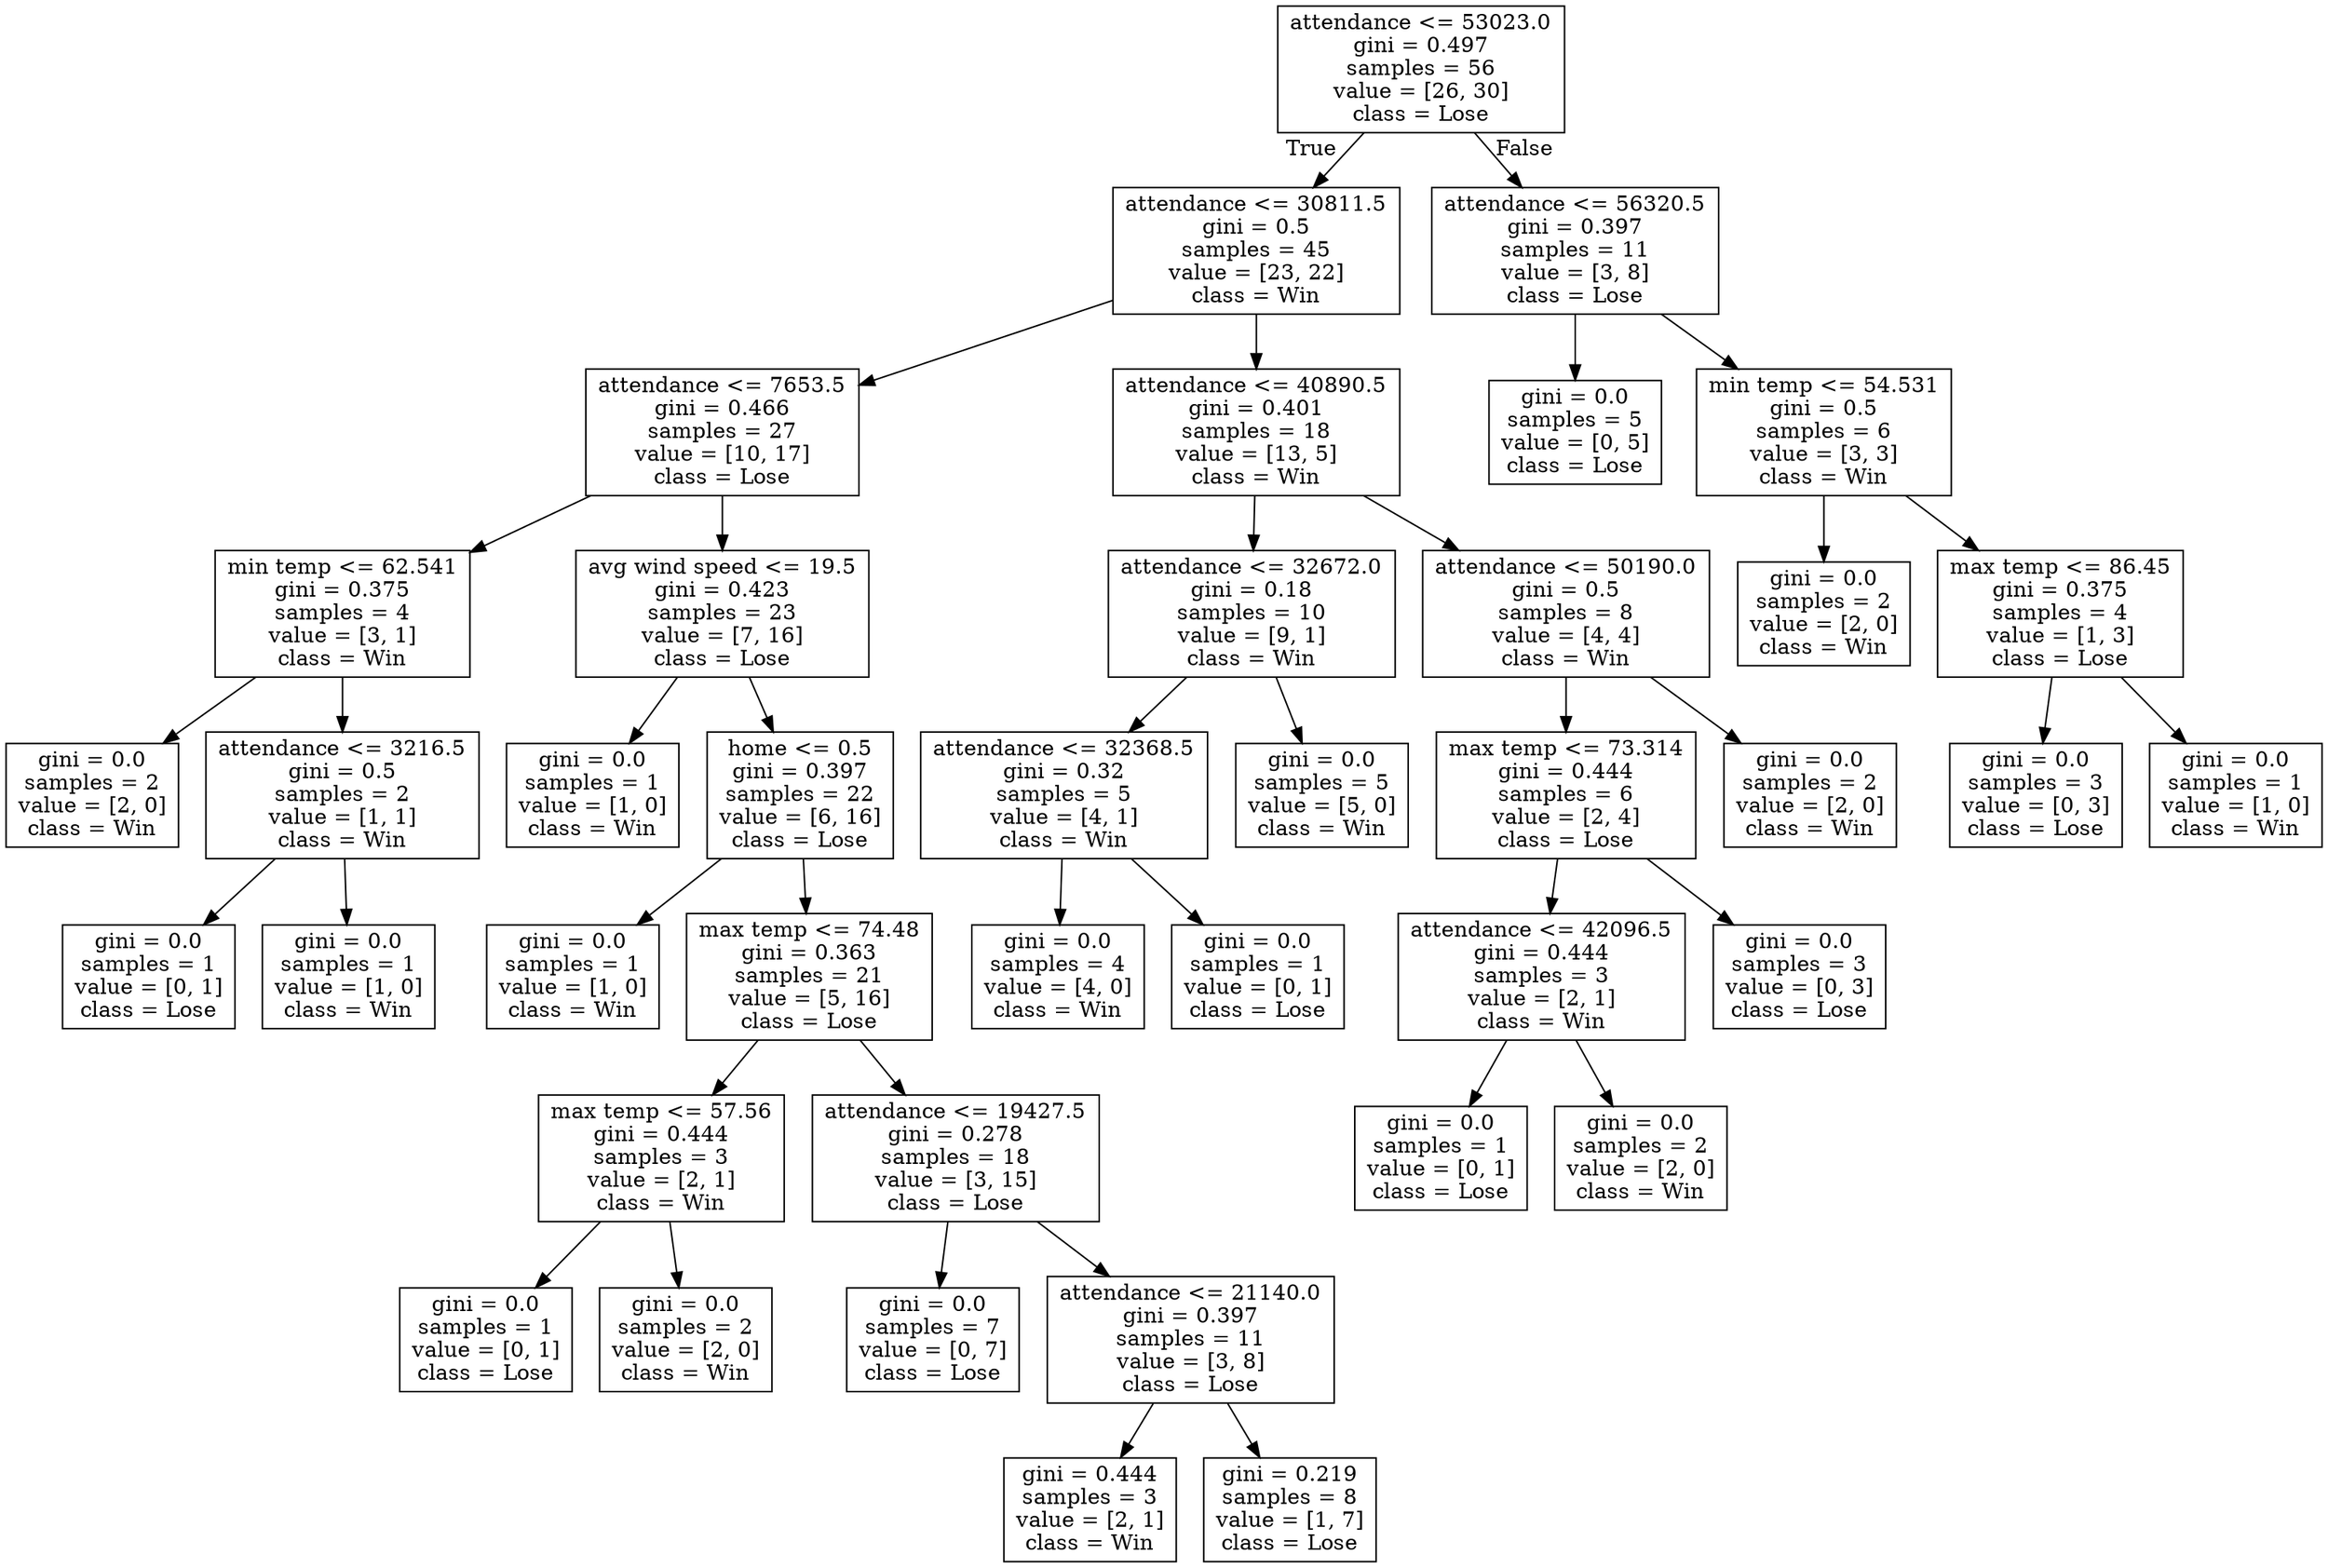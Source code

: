 digraph Tree {
node [shape=box] ;
0 [label="attendance <= 53023.0\ngini = 0.497\nsamples = 56\nvalue = [26, 30]\nclass = Lose"] ;
1 [label="attendance <= 30811.5\ngini = 0.5\nsamples = 45\nvalue = [23, 22]\nclass = Win"] ;
0 -> 1 [labeldistance=2.5, labelangle=45, headlabel="True"] ;
2 [label="attendance <= 7653.5\ngini = 0.466\nsamples = 27\nvalue = [10, 17]\nclass = Lose"] ;
1 -> 2 ;
3 [label="min temp <= 62.541\ngini = 0.375\nsamples = 4\nvalue = [3, 1]\nclass = Win"] ;
2 -> 3 ;
4 [label="gini = 0.0\nsamples = 2\nvalue = [2, 0]\nclass = Win"] ;
3 -> 4 ;
5 [label="attendance <= 3216.5\ngini = 0.5\nsamples = 2\nvalue = [1, 1]\nclass = Win"] ;
3 -> 5 ;
6 [label="gini = 0.0\nsamples = 1\nvalue = [0, 1]\nclass = Lose"] ;
5 -> 6 ;
7 [label="gini = 0.0\nsamples = 1\nvalue = [1, 0]\nclass = Win"] ;
5 -> 7 ;
8 [label="avg wind speed <= 19.5\ngini = 0.423\nsamples = 23\nvalue = [7, 16]\nclass = Lose"] ;
2 -> 8 ;
9 [label="gini = 0.0\nsamples = 1\nvalue = [1, 0]\nclass = Win"] ;
8 -> 9 ;
10 [label="home <= 0.5\ngini = 0.397\nsamples = 22\nvalue = [6, 16]\nclass = Lose"] ;
8 -> 10 ;
11 [label="gini = 0.0\nsamples = 1\nvalue = [1, 0]\nclass = Win"] ;
10 -> 11 ;
12 [label="max temp <= 74.48\ngini = 0.363\nsamples = 21\nvalue = [5, 16]\nclass = Lose"] ;
10 -> 12 ;
13 [label="max temp <= 57.56\ngini = 0.444\nsamples = 3\nvalue = [2, 1]\nclass = Win"] ;
12 -> 13 ;
14 [label="gini = 0.0\nsamples = 1\nvalue = [0, 1]\nclass = Lose"] ;
13 -> 14 ;
15 [label="gini = 0.0\nsamples = 2\nvalue = [2, 0]\nclass = Win"] ;
13 -> 15 ;
16 [label="attendance <= 19427.5\ngini = 0.278\nsamples = 18\nvalue = [3, 15]\nclass = Lose"] ;
12 -> 16 ;
17 [label="gini = 0.0\nsamples = 7\nvalue = [0, 7]\nclass = Lose"] ;
16 -> 17 ;
18 [label="attendance <= 21140.0\ngini = 0.397\nsamples = 11\nvalue = [3, 8]\nclass = Lose"] ;
16 -> 18 ;
19 [label="gini = 0.444\nsamples = 3\nvalue = [2, 1]\nclass = Win"] ;
18 -> 19 ;
20 [label="gini = 0.219\nsamples = 8\nvalue = [1, 7]\nclass = Lose"] ;
18 -> 20 ;
21 [label="attendance <= 40890.5\ngini = 0.401\nsamples = 18\nvalue = [13, 5]\nclass = Win"] ;
1 -> 21 ;
22 [label="attendance <= 32672.0\ngini = 0.18\nsamples = 10\nvalue = [9, 1]\nclass = Win"] ;
21 -> 22 ;
23 [label="attendance <= 32368.5\ngini = 0.32\nsamples = 5\nvalue = [4, 1]\nclass = Win"] ;
22 -> 23 ;
24 [label="gini = 0.0\nsamples = 4\nvalue = [4, 0]\nclass = Win"] ;
23 -> 24 ;
25 [label="gini = 0.0\nsamples = 1\nvalue = [0, 1]\nclass = Lose"] ;
23 -> 25 ;
26 [label="gini = 0.0\nsamples = 5\nvalue = [5, 0]\nclass = Win"] ;
22 -> 26 ;
27 [label="attendance <= 50190.0\ngini = 0.5\nsamples = 8\nvalue = [4, 4]\nclass = Win"] ;
21 -> 27 ;
28 [label="max temp <= 73.314\ngini = 0.444\nsamples = 6\nvalue = [2, 4]\nclass = Lose"] ;
27 -> 28 ;
29 [label="attendance <= 42096.5\ngini = 0.444\nsamples = 3\nvalue = [2, 1]\nclass = Win"] ;
28 -> 29 ;
30 [label="gini = 0.0\nsamples = 1\nvalue = [0, 1]\nclass = Lose"] ;
29 -> 30 ;
31 [label="gini = 0.0\nsamples = 2\nvalue = [2, 0]\nclass = Win"] ;
29 -> 31 ;
32 [label="gini = 0.0\nsamples = 3\nvalue = [0, 3]\nclass = Lose"] ;
28 -> 32 ;
33 [label="gini = 0.0\nsamples = 2\nvalue = [2, 0]\nclass = Win"] ;
27 -> 33 ;
34 [label="attendance <= 56320.5\ngini = 0.397\nsamples = 11\nvalue = [3, 8]\nclass = Lose"] ;
0 -> 34 [labeldistance=2.5, labelangle=-45, headlabel="False"] ;
35 [label="gini = 0.0\nsamples = 5\nvalue = [0, 5]\nclass = Lose"] ;
34 -> 35 ;
36 [label="min temp <= 54.531\ngini = 0.5\nsamples = 6\nvalue = [3, 3]\nclass = Win"] ;
34 -> 36 ;
37 [label="gini = 0.0\nsamples = 2\nvalue = [2, 0]\nclass = Win"] ;
36 -> 37 ;
38 [label="max temp <= 86.45\ngini = 0.375\nsamples = 4\nvalue = [1, 3]\nclass = Lose"] ;
36 -> 38 ;
39 [label="gini = 0.0\nsamples = 3\nvalue = [0, 3]\nclass = Lose"] ;
38 -> 39 ;
40 [label="gini = 0.0\nsamples = 1\nvalue = [1, 0]\nclass = Win"] ;
38 -> 40 ;
}